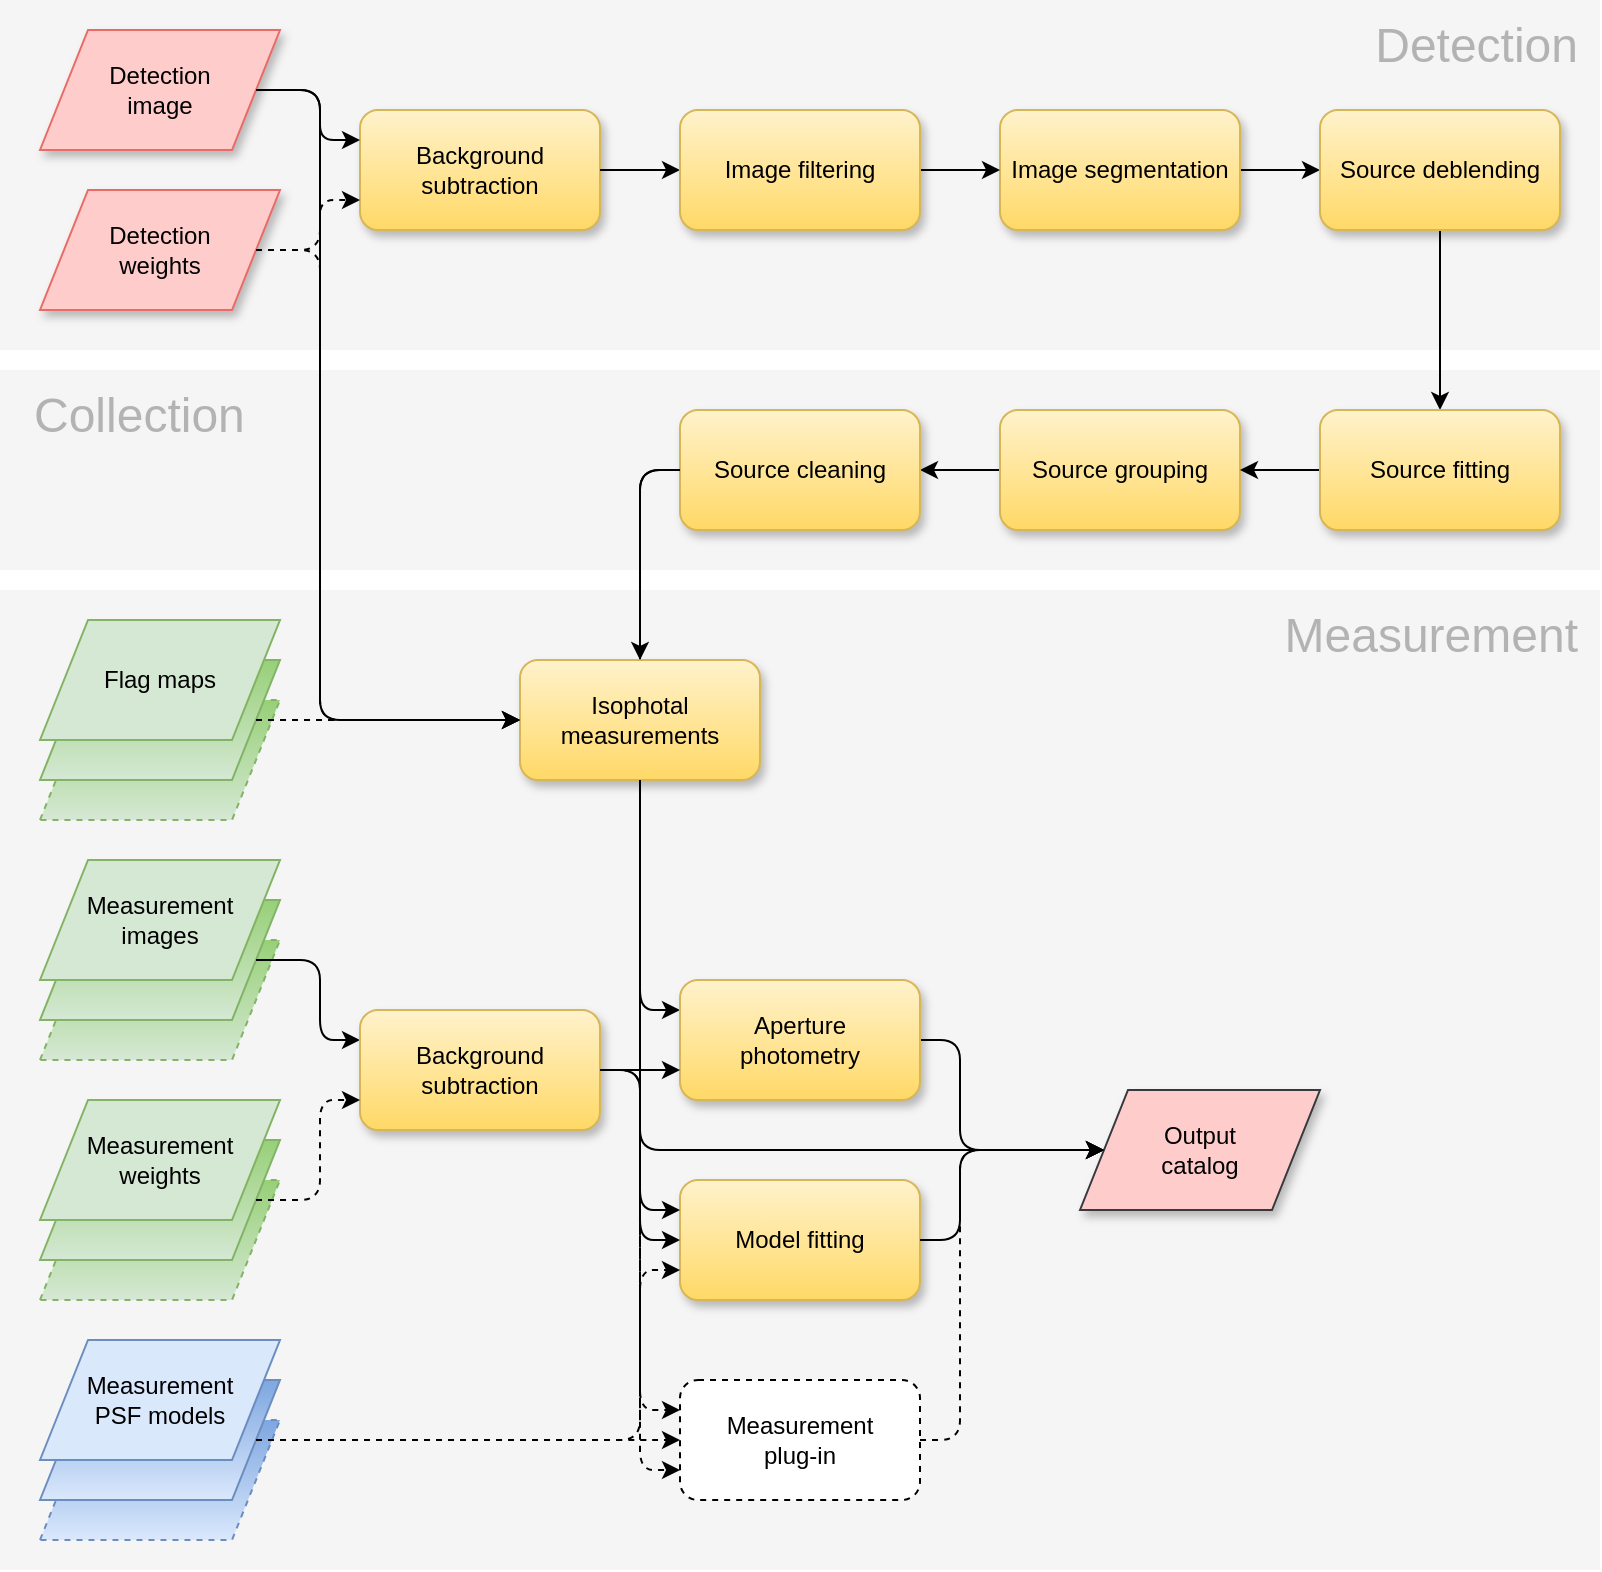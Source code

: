 <mxfile version="11.1.4" type="device"><diagram id="5BtCcqG3KbNbaGtuhv8H" name="Page-1"><mxGraphModel dx="1102" dy="951" grid="1" gridSize="5" guides="1" tooltips="1" connect="1" arrows="1" fold="1" page="1" pageScale="1" pageWidth="827" pageHeight="1169" math="0" shadow="0"><root><mxCell id="0"/><mxCell id="1" parent="0"/><mxCell id="XvU9CeXq7E7LjR-LK7cB-7" value="" style="rounded=0;whiteSpace=wrap;html=1;fillColor=#f5f5f5;strokeColor=none;glass=0;shadow=0;comic=0;fontColor=#333333;align=center;" parent="1" vertex="1"><mxGeometry y="210" width="800" height="100" as="geometry"/></mxCell><mxCell id="XvU9CeXq7E7LjR-LK7cB-4" value="" style="rounded=0;whiteSpace=wrap;html=1;shadow=0;glass=0;comic=0;fillColor=#f5f5f5;strokeColor=none;fontColor=#333333;" parent="1" vertex="1"><mxGeometry y="320" width="800" height="490" as="geometry"/></mxCell><mxCell id="XvU9CeXq7E7LjR-LK7cB-2" value="" style="rounded=0;whiteSpace=wrap;html=1;fillColor=#f5f5f5;strokeColor=none;glass=0;shadow=0;comic=0;fontColor=#333333;align=center;" parent="1" vertex="1"><mxGeometry y="25" width="800" height="175" as="geometry"/></mxCell><mxCell id="WINAPg9610dfb5pDneA1-18" value="" style="edgeStyle=orthogonalEdgeStyle;orthogonalLoop=1;jettySize=auto;html=1;rounded=1;entryX=0;entryY=0.5;entryDx=0;entryDy=0;" parent="1" source="WINAPg9610dfb5pDneA1-4" target="WINAPg9610dfb5pDneA1-17" edge="1"><mxGeometry relative="1" as="geometry"/></mxCell><mxCell id="WINAPg9610dfb5pDneA1-4" value="Image segmentation" style="rounded=1;whiteSpace=wrap;html=1;fillColor=#fff2cc;strokeColor=#d6b656;gradientColor=#ffd966;shadow=1;" parent="1" vertex="1"><mxGeometry x="500" y="80" width="120" height="60" as="geometry"/></mxCell><mxCell id="WINAPg9610dfb5pDneA1-5" value="Background&lt;br&gt;subtraction" style="rounded=1;whiteSpace=wrap;html=1;gradientColor=#ffd966;fillColor=#fff2cc;strokeColor=#d6b656;shadow=1;" parent="1" vertex="1"><mxGeometry x="180" y="80" width="120" height="60" as="geometry"/></mxCell><mxCell id="WINAPg9610dfb5pDneA1-8" value="" style="endArrow=classic;html=1;exitX=1;exitY=0.5;exitDx=0;exitDy=0;edgeStyle=orthogonalEdgeStyle;entryX=0;entryY=0.25;entryDx=0;entryDy=0;rounded=1;" parent="1" source="WINAPg9610dfb5pDneA1-11" target="WINAPg9610dfb5pDneA1-5" edge="1"><mxGeometry width="50" height="50" relative="1" as="geometry"><mxPoint x="120" y="160" as="sourcePoint"/><mxPoint x="209" y="160" as="targetPoint"/></mxGeometry></mxCell><mxCell id="WINAPg9610dfb5pDneA1-9" value="" style="endArrow=classic;html=1;entryX=0;entryY=0.5;entryDx=0;entryDy=0;edgeStyle=orthogonalEdgeStyle;" parent="1" source="WINAPg9610dfb5pDneA1-5" target="WINAPg9610dfb5pDneA1-34" edge="1"><mxGeometry width="50" height="50" relative="1" as="geometry"><mxPoint x="40" y="390" as="sourcePoint"/><mxPoint x="90" y="340" as="targetPoint"/></mxGeometry></mxCell><mxCell id="WINAPg9610dfb5pDneA1-11" value="Detection&lt;br&gt;image" style="shape=parallelogram;perimeter=parallelogramPerimeter;whiteSpace=wrap;html=1;fillColor=#ffcccc;strokeColor=#EA6B66;shadow=1;gradientDirection=north;" parent="1" vertex="1"><mxGeometry x="20" y="40" width="120" height="60" as="geometry"/></mxCell><mxCell id="WINAPg9610dfb5pDneA1-12" value="Detection&lt;br&gt;weights" style="shape=parallelogram;perimeter=parallelogramPerimeter;whiteSpace=wrap;html=1;fillColor=#ffcccc;strokeColor=#EA6B66;shadow=1;" parent="1" vertex="1"><mxGeometry x="20" y="120" width="120" height="60" as="geometry"/></mxCell><mxCell id="WINAPg9610dfb5pDneA1-14" value="" style="endArrow=classic;html=1;exitX=1;exitY=0.5;exitDx=0;exitDy=0;entryX=0;entryY=0.75;entryDx=0;entryDy=0;edgeStyle=orthogonalEdgeStyle;rounded=1;dashed=1;" parent="1" source="WINAPg9610dfb5pDneA1-12" target="WINAPg9610dfb5pDneA1-5" edge="1"><mxGeometry width="50" height="50" relative="1" as="geometry"><mxPoint x="20" y="340" as="sourcePoint"/><mxPoint x="70" y="290" as="targetPoint"/></mxGeometry></mxCell><mxCell id="WINAPg9610dfb5pDneA1-56" value="" style="edgeStyle=orthogonalEdgeStyle;rounded=1;orthogonalLoop=1;jettySize=auto;html=1;entryX=0.5;entryY=0;entryDx=0;entryDy=0;exitX=0;exitY=0.5;exitDx=0;exitDy=0;" parent="1" source="WINAPg9610dfb5pDneA1-41" target="WINAPg9610dfb5pDneA1-38" edge="1"><mxGeometry relative="1" as="geometry"><mxPoint x="400" y="424.5" as="targetPoint"/><Array as="points"><mxPoint x="320" y="260"/><mxPoint x="320" y="448"/></Array><mxPoint x="400" y="269.5" as="sourcePoint"/></mxGeometry></mxCell><mxCell id="BG2q-S_ZfoB8ZjvzS515-9" value="" style="edgeStyle=orthogonalEdgeStyle;rounded=0;orthogonalLoop=1;jettySize=auto;html=1;" edge="1" parent="1" source="WINAPg9610dfb5pDneA1-16" target="WINAPg9610dfb5pDneA1-41"><mxGeometry relative="1" as="geometry"/></mxCell><mxCell id="WINAPg9610dfb5pDneA1-16" value="Source grouping" style="rounded=1;whiteSpace=wrap;html=1;gradientColor=#ffd966;fillColor=#fff2cc;strokeColor=#d6b656;shadow=1;align=center;" parent="1" vertex="1"><mxGeometry x="500" y="230" width="120" height="60" as="geometry"/></mxCell><mxCell id="BG2q-S_ZfoB8ZjvzS515-6" value="" style="edgeStyle=orthogonalEdgeStyle;rounded=0;orthogonalLoop=1;jettySize=auto;html=1;entryX=0.5;entryY=0;entryDx=0;entryDy=0;" edge="1" parent="1" source="WINAPg9610dfb5pDneA1-17" target="t1MXcS_Famieh3MyiqJS-6"><mxGeometry relative="1" as="geometry"><mxPoint x="720" y="220" as="targetPoint"/></mxGeometry></mxCell><mxCell id="WINAPg9610dfb5pDneA1-17" value="Source deblending" style="rounded=1;whiteSpace=wrap;html=1;gradientColor=#ffd966;fillColor=#fff2cc;strokeColor=#d6b656;shadow=1;" parent="1" vertex="1"><mxGeometry x="660" y="80" width="120" height="60" as="geometry"/></mxCell><mxCell id="WINAPg9610dfb5pDneA1-37" value="" style="edgeStyle=orthogonalEdgeStyle;rounded=1;orthogonalLoop=1;jettySize=auto;html=1;entryX=0;entryY=0.5;entryDx=0;entryDy=0;exitX=1;exitY=0.5;exitDx=0;exitDy=0;" parent="1" source="WINAPg9610dfb5pDneA1-34" target="WINAPg9610dfb5pDneA1-4" edge="1"><mxGeometry relative="1" as="geometry"><mxPoint x="440" y="70" as="targetPoint"/><mxPoint x="460" y="30" as="sourcePoint"/></mxGeometry></mxCell><mxCell id="WINAPg9610dfb5pDneA1-34" value="Image filtering" style="rounded=1;whiteSpace=wrap;html=1;fillColor=#fff2cc;strokeColor=#d6b656;gradientColor=#ffd966;shadow=1;" parent="1" vertex="1"><mxGeometry x="340" y="80" width="120" height="60" as="geometry"/></mxCell><mxCell id="WINAPg9610dfb5pDneA1-27" value="" style="shape=parallelogram;perimeter=parallelogramPerimeter;whiteSpace=wrap;html=1;dashed=1;gradientColor=#97d077;fillColor=#d5e8d4;strokeColor=#82b366;gradientDirection=north;" parent="1" vertex="1"><mxGeometry x="20" y="615" width="120" height="60" as="geometry"/></mxCell><mxCell id="WINAPg9610dfb5pDneA1-28" value="" style="shape=parallelogram;perimeter=parallelogramPerimeter;whiteSpace=wrap;html=1;gradientColor=#97d077;fillColor=#d5e8d4;strokeColor=#82b366;gradientDirection=north;" parent="1" vertex="1"><mxGeometry x="20" y="595" width="120" height="60" as="geometry"/></mxCell><mxCell id="WINAPg9610dfb5pDneA1-29" value="Measurement&lt;br&gt;weights" style="shape=parallelogram;perimeter=parallelogramPerimeter;whiteSpace=wrap;html=1;fillColor=#d5e8d4;strokeColor=#82b366;" parent="1" vertex="1"><mxGeometry x="20" y="575" width="120" height="60" as="geometry"/></mxCell><mxCell id="WINAPg9610dfb5pDneA1-31" value="" style="shape=parallelogram;perimeter=parallelogramPerimeter;whiteSpace=wrap;html=1;dashed=1;gradientColor=#7ea6e0;fillColor=#dae8fc;strokeColor=#6c8ebf;gradientDirection=north;" parent="1" vertex="1"><mxGeometry x="20" y="735" width="120" height="60" as="geometry"/></mxCell><mxCell id="WINAPg9610dfb5pDneA1-32" value="" style="shape=parallelogram;perimeter=parallelogramPerimeter;whiteSpace=wrap;html=1;gradientColor=#7ea6e0;fillColor=#dae8fc;strokeColor=#6c8ebf;gradientDirection=north;" parent="1" vertex="1"><mxGeometry x="20" y="715" width="120" height="60" as="geometry"/></mxCell><mxCell id="WINAPg9610dfb5pDneA1-33" value="Measurement&lt;br&gt;PSF models" style="shape=parallelogram;perimeter=parallelogramPerimeter;whiteSpace=wrap;html=1;fillColor=#dae8fc;strokeColor=#6c8ebf;" parent="1" vertex="1"><mxGeometry x="20" y="695" width="120" height="60" as="geometry"/></mxCell><mxCell id="t1MXcS_Famieh3MyiqJS-10" value="" style="edgeStyle=elbowEdgeStyle;rounded=1;orthogonalLoop=1;jettySize=auto;html=1;strokeWidth=1;entryX=0;entryY=0.25;entryDx=0;entryDy=0;" parent="1" source="WINAPg9610dfb5pDneA1-38" target="WINAPg9610dfb5pDneA1-54" edge="1"><mxGeometry relative="1" as="geometry"><mxPoint x="320" y="414.5" as="targetPoint"/><Array as="points"><mxPoint x="320" y="405"/></Array></mxGeometry></mxCell><mxCell id="WINAPg9610dfb5pDneA1-38" value="Isophotal measurements" style="rounded=1;whiteSpace=wrap;html=1;gradientColor=#ffd966;fillColor=#fff2cc;strokeColor=#d6b656;shadow=1;" parent="1" vertex="1"><mxGeometry x="260" y="355" width="120" height="60" as="geometry"/></mxCell><mxCell id="WINAPg9610dfb5pDneA1-41" value="Source cleaning" style="rounded=1;whiteSpace=wrap;html=1;gradientColor=#ffd966;fillColor=#fff2cc;strokeColor=#d6b656;shadow=1;" parent="1" vertex="1"><mxGeometry x="340" y="230" width="120" height="60" as="geometry"/></mxCell><mxCell id="WINAPg9610dfb5pDneA1-44" value="" style="group" parent="1" vertex="1" connectable="0"><mxGeometry x="20" y="455" width="120" height="100" as="geometry"/></mxCell><mxCell id="WINAPg9610dfb5pDneA1-24" value="" style="shape=parallelogram;perimeter=parallelogramPerimeter;whiteSpace=wrap;html=1;dashed=1;gradientColor=#97d077;fillColor=#d5e8d4;strokeColor=#82b366;gradientDirection=north;" parent="WINAPg9610dfb5pDneA1-44" vertex="1"><mxGeometry y="40" width="120" height="60" as="geometry"/></mxCell><mxCell id="WINAPg9610dfb5pDneA1-23" value="" style="shape=parallelogram;perimeter=parallelogramPerimeter;whiteSpace=wrap;html=1;gradientColor=#97d077;fillColor=#d5e8d4;strokeColor=#82b366;gradientDirection=north;" parent="WINAPg9610dfb5pDneA1-44" vertex="1"><mxGeometry y="20" width="120" height="60" as="geometry"/></mxCell><mxCell id="WINAPg9610dfb5pDneA1-22" value="Measurement&lt;br&gt;images" style="shape=parallelogram;perimeter=parallelogramPerimeter;whiteSpace=wrap;html=1;fillColor=#d5e8d4;strokeColor=#82b366;gradientDirection=north;" parent="WINAPg9610dfb5pDneA1-44" vertex="1"><mxGeometry width="120" height="60" as="geometry"/></mxCell><mxCell id="WINAPg9610dfb5pDneA1-45" value="" style="group" parent="1" vertex="1" connectable="0"><mxGeometry x="20" y="335" width="120" height="100" as="geometry"/></mxCell><mxCell id="WINAPg9610dfb5pDneA1-46" value="" style="shape=parallelogram;perimeter=parallelogramPerimeter;whiteSpace=wrap;html=1;dashed=1;gradientColor=#97d077;fillColor=#d5e8d4;strokeColor=#82b366;gradientDirection=north;" parent="WINAPg9610dfb5pDneA1-45" vertex="1"><mxGeometry y="40" width="120" height="60" as="geometry"/></mxCell><mxCell id="WINAPg9610dfb5pDneA1-47" value="" style="shape=parallelogram;perimeter=parallelogramPerimeter;whiteSpace=wrap;html=1;gradientColor=#97d077;fillColor=#d5e8d4;strokeColor=#82b366;gradientDirection=north;" parent="WINAPg9610dfb5pDneA1-45" vertex="1"><mxGeometry y="20" width="120" height="60" as="geometry"/></mxCell><mxCell id="WINAPg9610dfb5pDneA1-48" value="Flag maps" style="shape=parallelogram;perimeter=parallelogramPerimeter;whiteSpace=wrap;html=1;fillColor=#d5e8d4;strokeColor=#82b366;gradientDirection=north;" parent="WINAPg9610dfb5pDneA1-45" vertex="1"><mxGeometry width="120" height="60" as="geometry"/></mxCell><mxCell id="WINAPg9610dfb5pDneA1-53" value="" style="edgeStyle=orthogonalEdgeStyle;rounded=1;orthogonalLoop=1;jettySize=auto;html=1;exitX=1;exitY=0.5;exitDx=0;exitDy=0;entryX=0;entryY=0.5;entryDx=0;entryDy=0;dashed=1;" parent="1" source="WINAPg9610dfb5pDneA1-47" target="WINAPg9610dfb5pDneA1-38" edge="1"><mxGeometry relative="1" as="geometry"/></mxCell><mxCell id="t1MXcS_Famieh3MyiqJS-18" value="" style="edgeStyle=elbowEdgeStyle;rounded=1;orthogonalLoop=1;jettySize=auto;html=1;strokeWidth=1;entryX=0;entryY=0.5;entryDx=0;entryDy=0;" parent="1" source="WINAPg9610dfb5pDneA1-54" target="WINAPg9610dfb5pDneA1-67" edge="1"><mxGeometry relative="1" as="geometry"><mxPoint x="555" y="545" as="targetPoint"/><Array as="points"><mxPoint x="480" y="585"/></Array></mxGeometry></mxCell><mxCell id="WINAPg9610dfb5pDneA1-54" value="Aperture&lt;br&gt;photometry" style="rounded=1;whiteSpace=wrap;html=1;gradientColor=#ffd966;fillColor=#fff2cc;strokeColor=#d6b656;shadow=1;" parent="1" vertex="1"><mxGeometry x="340" y="515" width="120" height="60" as="geometry"/></mxCell><mxCell id="WINAPg9610dfb5pDneA1-61" value="Model fitting" style="rounded=1;whiteSpace=wrap;html=1;gradientColor=#ffd966;fillColor=#fff2cc;strokeColor=#d6b656;shadow=1;" parent="1" vertex="1"><mxGeometry x="340" y="615" width="120" height="60" as="geometry"/></mxCell><mxCell id="WINAPg9610dfb5pDneA1-62" value="" style="edgeStyle=elbowEdgeStyle;rounded=1;orthogonalLoop=1;jettySize=auto;html=1;exitX=1;exitY=0.5;exitDx=0;exitDy=0;entryX=0;entryY=0.25;entryDx=0;entryDy=0;" parent="1" source="WINAPg9610dfb5pDneA1-23" target="t1MXcS_Famieh3MyiqJS-1" edge="1"><mxGeometry relative="1" as="geometry"><mxPoint x="128" y="655" as="sourcePoint"/><mxPoint x="220" y="440" as="targetPoint"/><Array as="points"><mxPoint x="160" y="475"/><mxPoint x="170" y="555"/><mxPoint x="160" y="555"/></Array></mxGeometry></mxCell><mxCell id="WINAPg9610dfb5pDneA1-66" value="" style="rounded=1;orthogonalLoop=1;jettySize=auto;html=1;entryX=0.5;entryY=0;entryDx=0;entryDy=0;edgeStyle=elbowEdgeStyle;exitX=0;exitY=0.5;exitDx=0;exitDy=0;" parent="1" source="WINAPg9610dfb5pDneA1-41" target="WINAPg9610dfb5pDneA1-38" edge="1"><mxGeometry relative="1" as="geometry"><mxPoint x="335" y="260" as="sourcePoint"/><mxPoint x="500" y="615" as="targetPoint"/><Array as="points"><mxPoint x="320" y="290"/></Array></mxGeometry></mxCell><mxCell id="WINAPg9610dfb5pDneA1-67" value="Output&lt;br&gt;catalog" style="shape=parallelogram;perimeter=parallelogramPerimeter;whiteSpace=wrap;html=1;fillColor=#ffcccc;strokeColor=#36393d;shadow=1;perimeterSpacing=0;" parent="1" vertex="1"><mxGeometry x="540" y="570" width="120" height="60" as="geometry"/></mxCell><mxCell id="WINAPg9610dfb5pDneA1-71" value="Measurement&lt;br&gt;plug-in" style="rounded=1;whiteSpace=wrap;html=1;dashed=1;" parent="1" vertex="1"><mxGeometry x="340" y="715" width="120" height="60" as="geometry"/></mxCell><mxCell id="WINAPg9610dfb5pDneA1-75" value="" style="edgeStyle=elbowEdgeStyle;rounded=1;orthogonalLoop=1;jettySize=auto;html=1;exitX=1;exitY=0.5;exitDx=0;exitDy=0;entryX=0;entryY=0.5;entryDx=0;entryDy=0;dashed=1;" parent="1" source="WINAPg9610dfb5pDneA1-32" target="WINAPg9610dfb5pDneA1-71" edge="1"><mxGeometry relative="1" as="geometry"><mxPoint x="138" y="635" as="sourcePoint"/><mxPoint x="230" y="685" as="targetPoint"/><Array as="points"><mxPoint x="320" y="715"/><mxPoint x="180" y="585"/></Array></mxGeometry></mxCell><mxCell id="t1MXcS_Famieh3MyiqJS-11" value="" style="edgeStyle=elbowEdgeStyle;rounded=1;orthogonalLoop=1;jettySize=auto;html=1;strokeWidth=1;entryX=0;entryY=0.5;entryDx=0;entryDy=0;" parent="1" source="t1MXcS_Famieh3MyiqJS-1" target="WINAPg9610dfb5pDneA1-61" edge="1"><mxGeometry relative="1" as="geometry"><Array as="points"><mxPoint x="320" y="625"/></Array></mxGeometry></mxCell><mxCell id="t1MXcS_Famieh3MyiqJS-1" value="Background&lt;br&gt;subtraction" style="rounded=1;whiteSpace=wrap;html=1;gradientColor=#ffd966;fillColor=#fff2cc;strokeColor=#d6b656;shadow=1;" parent="1" vertex="1"><mxGeometry x="180" y="530" width="120" height="60" as="geometry"/></mxCell><mxCell id="BG2q-S_ZfoB8ZjvzS515-8" value="" style="edgeStyle=orthogonalEdgeStyle;rounded=0;orthogonalLoop=1;jettySize=auto;html=1;" edge="1" parent="1" source="t1MXcS_Famieh3MyiqJS-6" target="WINAPg9610dfb5pDneA1-16"><mxGeometry relative="1" as="geometry"/></mxCell><mxCell id="t1MXcS_Famieh3MyiqJS-6" value="Source fitting" style="rounded=1;whiteSpace=wrap;html=1;gradientColor=#ffd966;fillColor=#fff2cc;strokeColor=#d6b656;shadow=1;" parent="1" vertex="1"><mxGeometry x="660" y="230" width="120" height="60" as="geometry"/></mxCell><mxCell id="t1MXcS_Famieh3MyiqJS-7" value="" style="edgeStyle=elbowEdgeStyle;rounded=1;orthogonalLoop=1;jettySize=auto;html=1;exitX=1;exitY=0.5;exitDx=0;exitDy=0;entryX=0;entryY=0.75;entryDx=0;entryDy=0;dashed=1;" parent="1" source="WINAPg9610dfb5pDneA1-28" target="t1MXcS_Famieh3MyiqJS-1" edge="1"><mxGeometry relative="1" as="geometry"><mxPoint x="138" y="515" as="sourcePoint"/><mxPoint x="190" y="470" as="targetPoint"/><Array as="points"><mxPoint x="160" y="545"/><mxPoint x="180" y="565"/><mxPoint x="170" y="565"/></Array></mxGeometry></mxCell><mxCell id="t1MXcS_Famieh3MyiqJS-12" value="" style="edgeStyle=elbowEdgeStyle;rounded=1;orthogonalLoop=1;jettySize=auto;html=1;strokeWidth=1;exitX=1;exitY=0.5;exitDx=0;exitDy=0;entryX=0;entryY=0.75;entryDx=0;entryDy=0;" parent="1" source="t1MXcS_Famieh3MyiqJS-1" target="WINAPg9610dfb5pDneA1-54" edge="1"><mxGeometry relative="1" as="geometry"><mxPoint x="310" y="575" as="sourcePoint"/><mxPoint x="390" y="605" as="targetPoint"/><Array as="points"><mxPoint x="320" y="545"/></Array></mxGeometry></mxCell><mxCell id="t1MXcS_Famieh3MyiqJS-13" value="" style="edgeStyle=elbowEdgeStyle;rounded=1;orthogonalLoop=1;jettySize=auto;html=1;exitX=1;exitY=0.5;exitDx=0;exitDy=0;entryX=0;entryY=0.75;entryDx=0;entryDy=0;dashed=1;" parent="1" source="WINAPg9610dfb5pDneA1-32" target="WINAPg9610dfb5pDneA1-61" edge="1"><mxGeometry relative="1" as="geometry"><mxPoint x="138.276" y="755.207" as="sourcePoint"/><mxPoint x="390" y="700.034" as="targetPoint"/><Array as="points"><mxPoint x="320" y="665"/><mxPoint x="190" y="725"/><mxPoint x="190" y="595"/></Array></mxGeometry></mxCell><mxCell id="t1MXcS_Famieh3MyiqJS-14" value="" style="rounded=1;orthogonalLoop=1;jettySize=auto;html=1;exitX=0.5;exitY=1;exitDx=0;exitDy=0;entryX=0;entryY=0.25;entryDx=0;entryDy=0;edgeStyle=elbowEdgeStyle;" parent="1" source="WINAPg9610dfb5pDneA1-38" target="WINAPg9610dfb5pDneA1-61" edge="1"><mxGeometry relative="1" as="geometry"><mxPoint x="430" y="395.207" as="sourcePoint"/><mxPoint x="390" y="469.69" as="targetPoint"/><Array as="points"><mxPoint x="320" y="525"/><mxPoint x="330" y="435"/></Array></mxGeometry></mxCell><mxCell id="t1MXcS_Famieh3MyiqJS-15" value="" style="edgeStyle=elbowEdgeStyle;rounded=1;orthogonalLoop=1;jettySize=auto;html=1;exitX=1;exitY=0.5;exitDx=0;exitDy=0;dashed=1;entryX=0;entryY=0.75;entryDx=0;entryDy=0;" parent="1" source="t1MXcS_Famieh3MyiqJS-1" target="WINAPg9610dfb5pDneA1-71" edge="1"><mxGeometry relative="1" as="geometry"><mxPoint x="138.276" y="755.207" as="sourcePoint"/><mxPoint x="360" y="705" as="targetPoint"/><Array as="points"><mxPoint x="320" y="625"/><mxPoint x="190" y="595"/></Array></mxGeometry></mxCell><mxCell id="t1MXcS_Famieh3MyiqJS-16" value="" style="edgeStyle=elbowEdgeStyle;rounded=1;orthogonalLoop=1;jettySize=auto;html=1;exitX=0.5;exitY=1;exitDx=0;exitDy=0;entryX=0;entryY=0.25;entryDx=0;entryDy=0;dashed=1;" parent="1" source="WINAPg9610dfb5pDneA1-38" target="WINAPg9610dfb5pDneA1-71" edge="1"><mxGeometry relative="1" as="geometry"><mxPoint x="310" y="535.207" as="sourcePoint"/><mxPoint x="390" y="644.862" as="targetPoint"/><Array as="points"><mxPoint x="320" y="475"/><mxPoint x="200" y="565"/></Array></mxGeometry></mxCell><mxCell id="t1MXcS_Famieh3MyiqJS-19" value="" style="edgeStyle=elbowEdgeStyle;rounded=1;orthogonalLoop=1;jettySize=auto;html=1;strokeWidth=1;exitX=1;exitY=0.5;exitDx=0;exitDy=0;entryX=0;entryY=0.5;entryDx=0;entryDy=0;" parent="1" source="WINAPg9610dfb5pDneA1-61" target="WINAPg9610dfb5pDneA1-67" edge="1"><mxGeometry relative="1" as="geometry"><mxPoint x="480" y="550" as="sourcePoint"/><mxPoint x="545" y="615" as="targetPoint"/><Array as="points"><mxPoint x="480" y="625"/></Array></mxGeometry></mxCell><mxCell id="t1MXcS_Famieh3MyiqJS-20" value="" style="edgeStyle=elbowEdgeStyle;rounded=1;orthogonalLoop=1;jettySize=auto;html=1;strokeWidth=1;exitX=1;exitY=0.5;exitDx=0;exitDy=0;entryX=0;entryY=0.5;entryDx=0;entryDy=0;dashed=1;" parent="1" source="WINAPg9610dfb5pDneA1-71" target="WINAPg9610dfb5pDneA1-67" edge="1"><mxGeometry relative="1" as="geometry"><mxPoint x="480" y="650.207" as="sourcePoint"/><mxPoint x="551.724" y="619.862" as="targetPoint"/><Array as="points"><mxPoint x="480" y="675"/></Array></mxGeometry></mxCell><mxCell id="t1MXcS_Famieh3MyiqJS-22" value="" style="rounded=1;orthogonalLoop=1;jettySize=auto;html=1;exitX=0.5;exitY=1;exitDx=0;exitDy=0;entryX=0;entryY=0.5;entryDx=0;entryDy=0;edgeStyle=elbowEdgeStyle;" parent="1" source="WINAPg9610dfb5pDneA1-38" target="WINAPg9610dfb5pDneA1-67" edge="1"><mxGeometry relative="1" as="geometry"><mxPoint x="325" y="339.172" as="sourcePoint"/><mxPoint x="345" y="595.034" as="targetPoint"/><Array as="points"><mxPoint x="320" y="555"/><mxPoint x="470" y="575"/><mxPoint x="320" y="535"/><mxPoint x="475" y="555"/><mxPoint x="320" y="435"/><mxPoint x="495" y="445"/><mxPoint x="495" y="425"/><mxPoint x="495" y="515"/><mxPoint x="405" y="470"/><mxPoint x="320" y="510"/><mxPoint x="335" y="440"/></Array></mxGeometry></mxCell><mxCell id="XvU9CeXq7E7LjR-LK7cB-5" value="&lt;font style=&quot;font-size: 24px&quot; color=&quot;#b3b3b3&quot;&gt;Detection&lt;/font&gt;" style="text;html=1;resizable=0;autosize=1;align=right;verticalAlign=middle;points=[];fillColor=none;strokeColor=none;rounded=0;shadow=0;glass=0;comic=0;" parent="1" vertex="1"><mxGeometry x="675" y="35" width="115" height="25" as="geometry"/></mxCell><mxCell id="XvU9CeXq7E7LjR-LK7cB-6" value="&lt;font style=&quot;font-size: 24px&quot; color=&quot;#b3b3b3&quot;&gt;Measurement&lt;/font&gt;" style="text;html=1;resizable=0;autosize=1;align=right;verticalAlign=middle;points=[];fillColor=none;strokeColor=none;rounded=0;shadow=0;glass=0;comic=0;" parent="1" vertex="1"><mxGeometry x="630" y="330" width="160" height="25" as="geometry"/></mxCell><mxCell id="XvU9CeXq7E7LjR-LK7cB-8" value="&lt;font style=&quot;font-size: 24px&quot; color=&quot;#b3b3b3&quot;&gt;Collection&lt;/font&gt;" style="text;html=1;resizable=0;autosize=1;align=left;verticalAlign=middle;points=[];fillColor=none;strokeColor=none;rounded=0;shadow=0;glass=0;comic=0;" parent="1" vertex="1"><mxGeometry x="15" y="220" width="120" height="25" as="geometry"/></mxCell><mxCell id="BG2q-S_ZfoB8ZjvzS515-10" value="" style="endArrow=classic;html=1;exitX=1;exitY=0.5;exitDx=0;exitDy=0;edgeStyle=orthogonalEdgeStyle;entryX=0;entryY=0.5;entryDx=0;entryDy=0;rounded=1;" edge="1" parent="1" source="WINAPg9610dfb5pDneA1-11" target="WINAPg9610dfb5pDneA1-38"><mxGeometry width="50" height="50" relative="1" as="geometry"><mxPoint x="133" y="75" as="sourcePoint"/><mxPoint x="185" y="100" as="targetPoint"/><Array as="points"><mxPoint x="160" y="70"/><mxPoint x="160" y="385"/></Array></mxGeometry></mxCell><mxCell id="BG2q-S_ZfoB8ZjvzS515-11" value="" style="endArrow=classic;html=1;exitX=1;exitY=0.5;exitDx=0;exitDy=0;entryX=0;entryY=0.5;entryDx=0;entryDy=0;edgeStyle=orthogonalEdgeStyle;rounded=1;dashed=1;" edge="1" parent="1" source="WINAPg9610dfb5pDneA1-12" target="WINAPg9610dfb5pDneA1-38"><mxGeometry width="50" height="50" relative="1" as="geometry"><mxPoint x="133" y="155" as="sourcePoint"/><mxPoint x="185" y="130" as="targetPoint"/><Array as="points"><mxPoint x="160" y="150"/><mxPoint x="160" y="385"/></Array></mxGeometry></mxCell></root></mxGraphModel></diagram></mxfile>